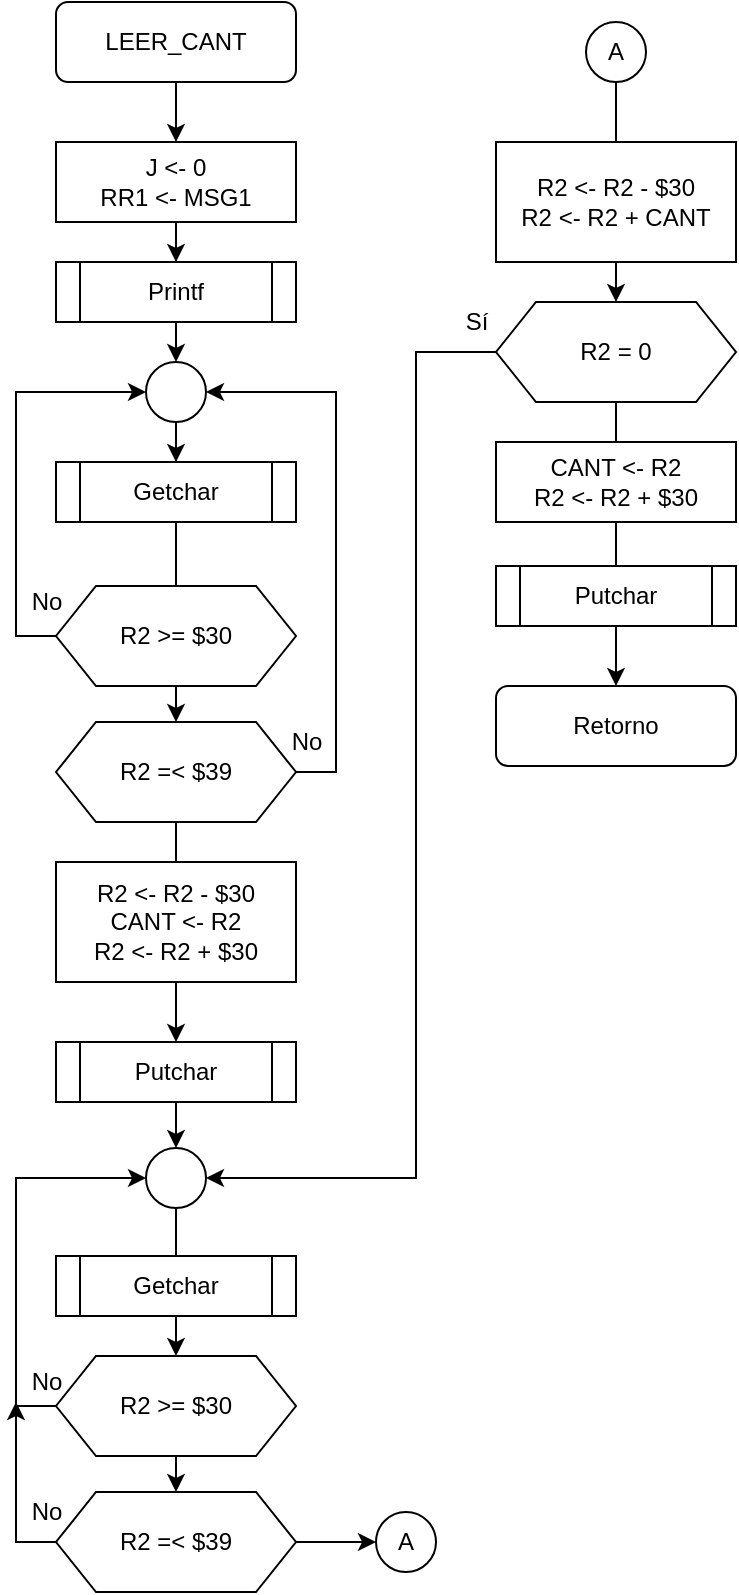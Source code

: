 <mxfile version="14.2.9" type="device"><diagram id="JnQ5orxZhNLln6tJbNiB" name="Page-1"><mxGraphModel dx="1182" dy="772" grid="1" gridSize="10" guides="1" tooltips="1" connect="1" arrows="1" fold="1" page="1" pageScale="1" pageWidth="850" pageHeight="1100" math="0" shadow="0"><root><mxCell id="0"/><mxCell id="1" parent="0"/><mxCell id="SFVwmADVjBAHmn5mCnYL-30" style="edgeStyle=orthogonalEdgeStyle;rounded=0;orthogonalLoop=1;jettySize=auto;html=1;exitX=0.5;exitY=1;exitDx=0;exitDy=0;entryX=0.5;entryY=0;entryDx=0;entryDy=0;" edge="1" parent="1" source="SFVwmADVjBAHmn5mCnYL-1" target="SFVwmADVjBAHmn5mCnYL-2"><mxGeometry relative="1" as="geometry"/></mxCell><mxCell id="SFVwmADVjBAHmn5mCnYL-1" value="LEER_CANT" style="rounded=1;whiteSpace=wrap;html=1;" vertex="1" parent="1"><mxGeometry x="200" y="120" width="120" height="40" as="geometry"/></mxCell><mxCell id="SFVwmADVjBAHmn5mCnYL-31" style="edgeStyle=orthogonalEdgeStyle;rounded=0;orthogonalLoop=1;jettySize=auto;html=1;entryX=0.5;entryY=0;entryDx=0;entryDy=0;" edge="1" parent="1" source="SFVwmADVjBAHmn5mCnYL-2" target="SFVwmADVjBAHmn5mCnYL-3"><mxGeometry relative="1" as="geometry"/></mxCell><mxCell id="SFVwmADVjBAHmn5mCnYL-2" value="&lt;div&gt;J &amp;lt;- 0&lt;br&gt;&lt;/div&gt;&lt;div&gt;RR1 &amp;lt;- MSG1&lt;/div&gt;" style="rounded=0;whiteSpace=wrap;html=1;" vertex="1" parent="1"><mxGeometry x="200" y="190" width="120" height="40" as="geometry"/></mxCell><mxCell id="SFVwmADVjBAHmn5mCnYL-32" style="edgeStyle=orthogonalEdgeStyle;rounded=0;orthogonalLoop=1;jettySize=auto;html=1;exitX=0.5;exitY=1;exitDx=0;exitDy=0;entryX=0.5;entryY=0;entryDx=0;entryDy=0;" edge="1" parent="1" source="SFVwmADVjBAHmn5mCnYL-3" target="SFVwmADVjBAHmn5mCnYL-5"><mxGeometry relative="1" as="geometry"/></mxCell><mxCell id="SFVwmADVjBAHmn5mCnYL-3" value="Printf" style="shape=process;whiteSpace=wrap;html=1;backgroundOutline=1;" vertex="1" parent="1"><mxGeometry x="200" y="250" width="120" height="30" as="geometry"/></mxCell><mxCell id="SFVwmADVjBAHmn5mCnYL-34" value="" style="edgeStyle=orthogonalEdgeStyle;rounded=0;orthogonalLoop=1;jettySize=auto;html=1;" edge="1" parent="1" source="SFVwmADVjBAHmn5mCnYL-4" target="SFVwmADVjBAHmn5mCnYL-9"><mxGeometry relative="1" as="geometry"/></mxCell><mxCell id="SFVwmADVjBAHmn5mCnYL-4" value="Getchar" style="shape=process;whiteSpace=wrap;html=1;backgroundOutline=1;" vertex="1" parent="1"><mxGeometry x="200" y="350" width="120" height="30" as="geometry"/></mxCell><mxCell id="SFVwmADVjBAHmn5mCnYL-42" style="edgeStyle=orthogonalEdgeStyle;rounded=0;orthogonalLoop=1;jettySize=auto;html=1;entryX=0.5;entryY=0;entryDx=0;entryDy=0;" edge="1" parent="1" source="SFVwmADVjBAHmn5mCnYL-5" target="SFVwmADVjBAHmn5mCnYL-4"><mxGeometry relative="1" as="geometry"/></mxCell><mxCell id="SFVwmADVjBAHmn5mCnYL-5" value="" style="ellipse;whiteSpace=wrap;html=1;aspect=fixed;" vertex="1" parent="1"><mxGeometry x="245" y="300" width="30" height="30" as="geometry"/></mxCell><mxCell id="SFVwmADVjBAHmn5mCnYL-8" style="edgeStyle=orthogonalEdgeStyle;rounded=0;orthogonalLoop=1;jettySize=auto;html=1;entryX=0;entryY=0.5;entryDx=0;entryDy=0;" edge="1" parent="1" source="SFVwmADVjBAHmn5mCnYL-7" target="SFVwmADVjBAHmn5mCnYL-5"><mxGeometry relative="1" as="geometry"><Array as="points"><mxPoint x="180" y="437"/><mxPoint x="180" y="315"/></Array></mxGeometry></mxCell><mxCell id="SFVwmADVjBAHmn5mCnYL-7" value="R2 &amp;gt;= $30" style="shape=hexagon;perimeter=hexagonPerimeter2;whiteSpace=wrap;html=1;fixedSize=1;" vertex="1" parent="1"><mxGeometry x="200" y="412" width="120" height="50" as="geometry"/></mxCell><mxCell id="SFVwmADVjBAHmn5mCnYL-10" style="edgeStyle=orthogonalEdgeStyle;rounded=0;orthogonalLoop=1;jettySize=auto;html=1;entryX=1;entryY=0.5;entryDx=0;entryDy=0;" edge="1" parent="1" source="SFVwmADVjBAHmn5mCnYL-9" target="SFVwmADVjBAHmn5mCnYL-5"><mxGeometry relative="1" as="geometry"><Array as="points"><mxPoint x="340" y="505"/><mxPoint x="340" y="315"/></Array></mxGeometry></mxCell><mxCell id="SFVwmADVjBAHmn5mCnYL-35" value="" style="edgeStyle=orthogonalEdgeStyle;rounded=0;orthogonalLoop=1;jettySize=auto;html=1;" edge="1" parent="1" source="SFVwmADVjBAHmn5mCnYL-9" target="SFVwmADVjBAHmn5mCnYL-15"><mxGeometry relative="1" as="geometry"/></mxCell><mxCell id="SFVwmADVjBAHmn5mCnYL-9" value="R2 =&amp;lt; $39" style="shape=hexagon;perimeter=hexagonPerimeter2;whiteSpace=wrap;html=1;fixedSize=1;" vertex="1" parent="1"><mxGeometry x="200" y="480" width="120" height="50" as="geometry"/></mxCell><mxCell id="SFVwmADVjBAHmn5mCnYL-11" value="No" style="text;html=1;align=center;verticalAlign=middle;resizable=0;points=[];autosize=1;" vertex="1" parent="1"><mxGeometry x="180" y="410" width="30" height="20" as="geometry"/></mxCell><mxCell id="SFVwmADVjBAHmn5mCnYL-12" value="No" style="text;html=1;align=center;verticalAlign=middle;resizable=0;points=[];autosize=1;" vertex="1" parent="1"><mxGeometry x="310" y="480" width="30" height="20" as="geometry"/></mxCell><mxCell id="SFVwmADVjBAHmn5mCnYL-14" value="&lt;div&gt;R2 &amp;lt;- R2 - $30&lt;/div&gt;&lt;div&gt;CANT &amp;lt;- R2&lt;/div&gt;&lt;div&gt;R2 &amp;lt;- R2 + $30&lt;/div&gt;" style="rounded=0;whiteSpace=wrap;html=1;" vertex="1" parent="1"><mxGeometry x="200" y="550" width="120" height="60" as="geometry"/></mxCell><mxCell id="SFVwmADVjBAHmn5mCnYL-36" value="" style="edgeStyle=orthogonalEdgeStyle;rounded=0;orthogonalLoop=1;jettySize=auto;html=1;" edge="1" parent="1" source="SFVwmADVjBAHmn5mCnYL-15" target="SFVwmADVjBAHmn5mCnYL-19"><mxGeometry relative="1" as="geometry"/></mxCell><mxCell id="SFVwmADVjBAHmn5mCnYL-15" value="Putchar" style="shape=process;whiteSpace=wrap;html=1;backgroundOutline=1;" vertex="1" parent="1"><mxGeometry x="200" y="640" width="120" height="30" as="geometry"/></mxCell><mxCell id="SFVwmADVjBAHmn5mCnYL-20" style="edgeStyle=orthogonalEdgeStyle;rounded=0;orthogonalLoop=1;jettySize=auto;html=1;entryX=0;entryY=0.5;entryDx=0;entryDy=0;" edge="1" parent="1" source="SFVwmADVjBAHmn5mCnYL-17" target="SFVwmADVjBAHmn5mCnYL-19"><mxGeometry relative="1" as="geometry"><Array as="points"><mxPoint x="180" y="822"/><mxPoint x="180" y="708"/></Array></mxGeometry></mxCell><mxCell id="SFVwmADVjBAHmn5mCnYL-38" style="edgeStyle=orthogonalEdgeStyle;rounded=0;orthogonalLoop=1;jettySize=auto;html=1;exitX=0.5;exitY=1;exitDx=0;exitDy=0;entryX=0.5;entryY=0;entryDx=0;entryDy=0;" edge="1" parent="1" source="SFVwmADVjBAHmn5mCnYL-17" target="SFVwmADVjBAHmn5mCnYL-18"><mxGeometry relative="1" as="geometry"/></mxCell><mxCell id="SFVwmADVjBAHmn5mCnYL-17" value="R2 &amp;gt;= $30" style="shape=hexagon;perimeter=hexagonPerimeter2;whiteSpace=wrap;html=1;fixedSize=1;" vertex="1" parent="1"><mxGeometry x="200" y="797" width="120" height="50" as="geometry"/></mxCell><mxCell id="SFVwmADVjBAHmn5mCnYL-21" style="edgeStyle=orthogonalEdgeStyle;rounded=0;orthogonalLoop=1;jettySize=auto;html=1;" edge="1" parent="1" source="SFVwmADVjBAHmn5mCnYL-18"><mxGeometry relative="1" as="geometry"><mxPoint x="180" y="820" as="targetPoint"/></mxGeometry></mxCell><mxCell id="SFVwmADVjBAHmn5mCnYL-39" style="edgeStyle=orthogonalEdgeStyle;rounded=0;orthogonalLoop=1;jettySize=auto;html=1;entryX=0;entryY=0.5;entryDx=0;entryDy=0;" edge="1" parent="1" source="SFVwmADVjBAHmn5mCnYL-18" target="SFVwmADVjBAHmn5mCnYL-24"><mxGeometry relative="1" as="geometry"/></mxCell><mxCell id="SFVwmADVjBAHmn5mCnYL-18" value="R2 =&amp;lt; $39" style="shape=hexagon;perimeter=hexagonPerimeter2;whiteSpace=wrap;html=1;fixedSize=1;" vertex="1" parent="1"><mxGeometry x="200" y="865" width="120" height="50" as="geometry"/></mxCell><mxCell id="SFVwmADVjBAHmn5mCnYL-37" value="" style="edgeStyle=orthogonalEdgeStyle;rounded=0;orthogonalLoop=1;jettySize=auto;html=1;" edge="1" parent="1" source="SFVwmADVjBAHmn5mCnYL-19" target="SFVwmADVjBAHmn5mCnYL-17"><mxGeometry relative="1" as="geometry"/></mxCell><mxCell id="SFVwmADVjBAHmn5mCnYL-19" value="" style="ellipse;whiteSpace=wrap;html=1;aspect=fixed;" vertex="1" parent="1"><mxGeometry x="245" y="693" width="30" height="30" as="geometry"/></mxCell><mxCell id="SFVwmADVjBAHmn5mCnYL-40" value="" style="edgeStyle=orthogonalEdgeStyle;rounded=0;orthogonalLoop=1;jettySize=auto;html=1;" edge="1" parent="1" source="SFVwmADVjBAHmn5mCnYL-23" target="SFVwmADVjBAHmn5mCnYL-25"><mxGeometry relative="1" as="geometry"/></mxCell><mxCell id="SFVwmADVjBAHmn5mCnYL-23" value="A" style="ellipse;whiteSpace=wrap;html=1;aspect=fixed;" vertex="1" parent="1"><mxGeometry x="465" y="130" width="30" height="30" as="geometry"/></mxCell><mxCell id="SFVwmADVjBAHmn5mCnYL-24" value="A" style="ellipse;whiteSpace=wrap;html=1;aspect=fixed;" vertex="1" parent="1"><mxGeometry x="360" y="875" width="30" height="30" as="geometry"/></mxCell><mxCell id="SFVwmADVjBAHmn5mCnYL-26" style="edgeStyle=orthogonalEdgeStyle;rounded=0;orthogonalLoop=1;jettySize=auto;html=1;entryX=1;entryY=0.5;entryDx=0;entryDy=0;" edge="1" parent="1" source="SFVwmADVjBAHmn5mCnYL-25" target="SFVwmADVjBAHmn5mCnYL-19"><mxGeometry relative="1" as="geometry"><Array as="points"><mxPoint x="380" y="295"/><mxPoint x="380" y="708"/></Array></mxGeometry></mxCell><mxCell id="SFVwmADVjBAHmn5mCnYL-41" value="" style="edgeStyle=orthogonalEdgeStyle;rounded=0;orthogonalLoop=1;jettySize=auto;html=1;" edge="1" parent="1" source="SFVwmADVjBAHmn5mCnYL-25" target="SFVwmADVjBAHmn5mCnYL-29"><mxGeometry relative="1" as="geometry"/></mxCell><mxCell id="SFVwmADVjBAHmn5mCnYL-25" value="R2 = 0" style="shape=hexagon;perimeter=hexagonPerimeter2;whiteSpace=wrap;html=1;fixedSize=1;" vertex="1" parent="1"><mxGeometry x="420" y="270" width="120" height="50" as="geometry"/></mxCell><mxCell id="SFVwmADVjBAHmn5mCnYL-27" value="Sí" style="text;html=1;align=center;verticalAlign=middle;resizable=0;points=[];autosize=1;" vertex="1" parent="1"><mxGeometry x="395" y="270" width="30" height="20" as="geometry"/></mxCell><mxCell id="SFVwmADVjBAHmn5mCnYL-28" value="Putchar" style="shape=process;whiteSpace=wrap;html=1;backgroundOutline=1;" vertex="1" parent="1"><mxGeometry x="420" y="402" width="120" height="30" as="geometry"/></mxCell><mxCell id="SFVwmADVjBAHmn5mCnYL-29" value="Retorno" style="rounded=1;whiteSpace=wrap;html=1;" vertex="1" parent="1"><mxGeometry x="420" y="462" width="120" height="40" as="geometry"/></mxCell><mxCell id="SFVwmADVjBAHmn5mCnYL-22" value="&lt;div&gt;R2 &amp;lt;- R2 - $30&lt;/div&gt;&lt;div&gt;R2 &amp;lt;- R2 + CANT&lt;/div&gt;" style="rounded=0;whiteSpace=wrap;html=1;" vertex="1" parent="1"><mxGeometry x="420" y="190" width="120" height="60" as="geometry"/></mxCell><mxCell id="SFVwmADVjBAHmn5mCnYL-16" value="Getchar" style="shape=process;whiteSpace=wrap;html=1;backgroundOutline=1;" vertex="1" parent="1"><mxGeometry x="200" y="747" width="120" height="30" as="geometry"/></mxCell><mxCell id="SFVwmADVjBAHmn5mCnYL-43" value="No" style="text;html=1;align=center;verticalAlign=middle;resizable=0;points=[];autosize=1;" vertex="1" parent="1"><mxGeometry x="180" y="800" width="30" height="20" as="geometry"/></mxCell><mxCell id="SFVwmADVjBAHmn5mCnYL-44" value="No" style="text;html=1;align=center;verticalAlign=middle;resizable=0;points=[];autosize=1;" vertex="1" parent="1"><mxGeometry x="180" y="865" width="30" height="20" as="geometry"/></mxCell><mxCell id="SFVwmADVjBAHmn5mCnYL-45" value="&lt;div&gt;CANT &amp;lt;- R2&lt;/div&gt;&lt;div&gt;R2 &amp;lt;- R2 + $30&lt;br&gt;&lt;/div&gt;" style="rounded=0;whiteSpace=wrap;html=1;" vertex="1" parent="1"><mxGeometry x="420" y="340" width="120" height="40" as="geometry"/></mxCell></root></mxGraphModel></diagram></mxfile>